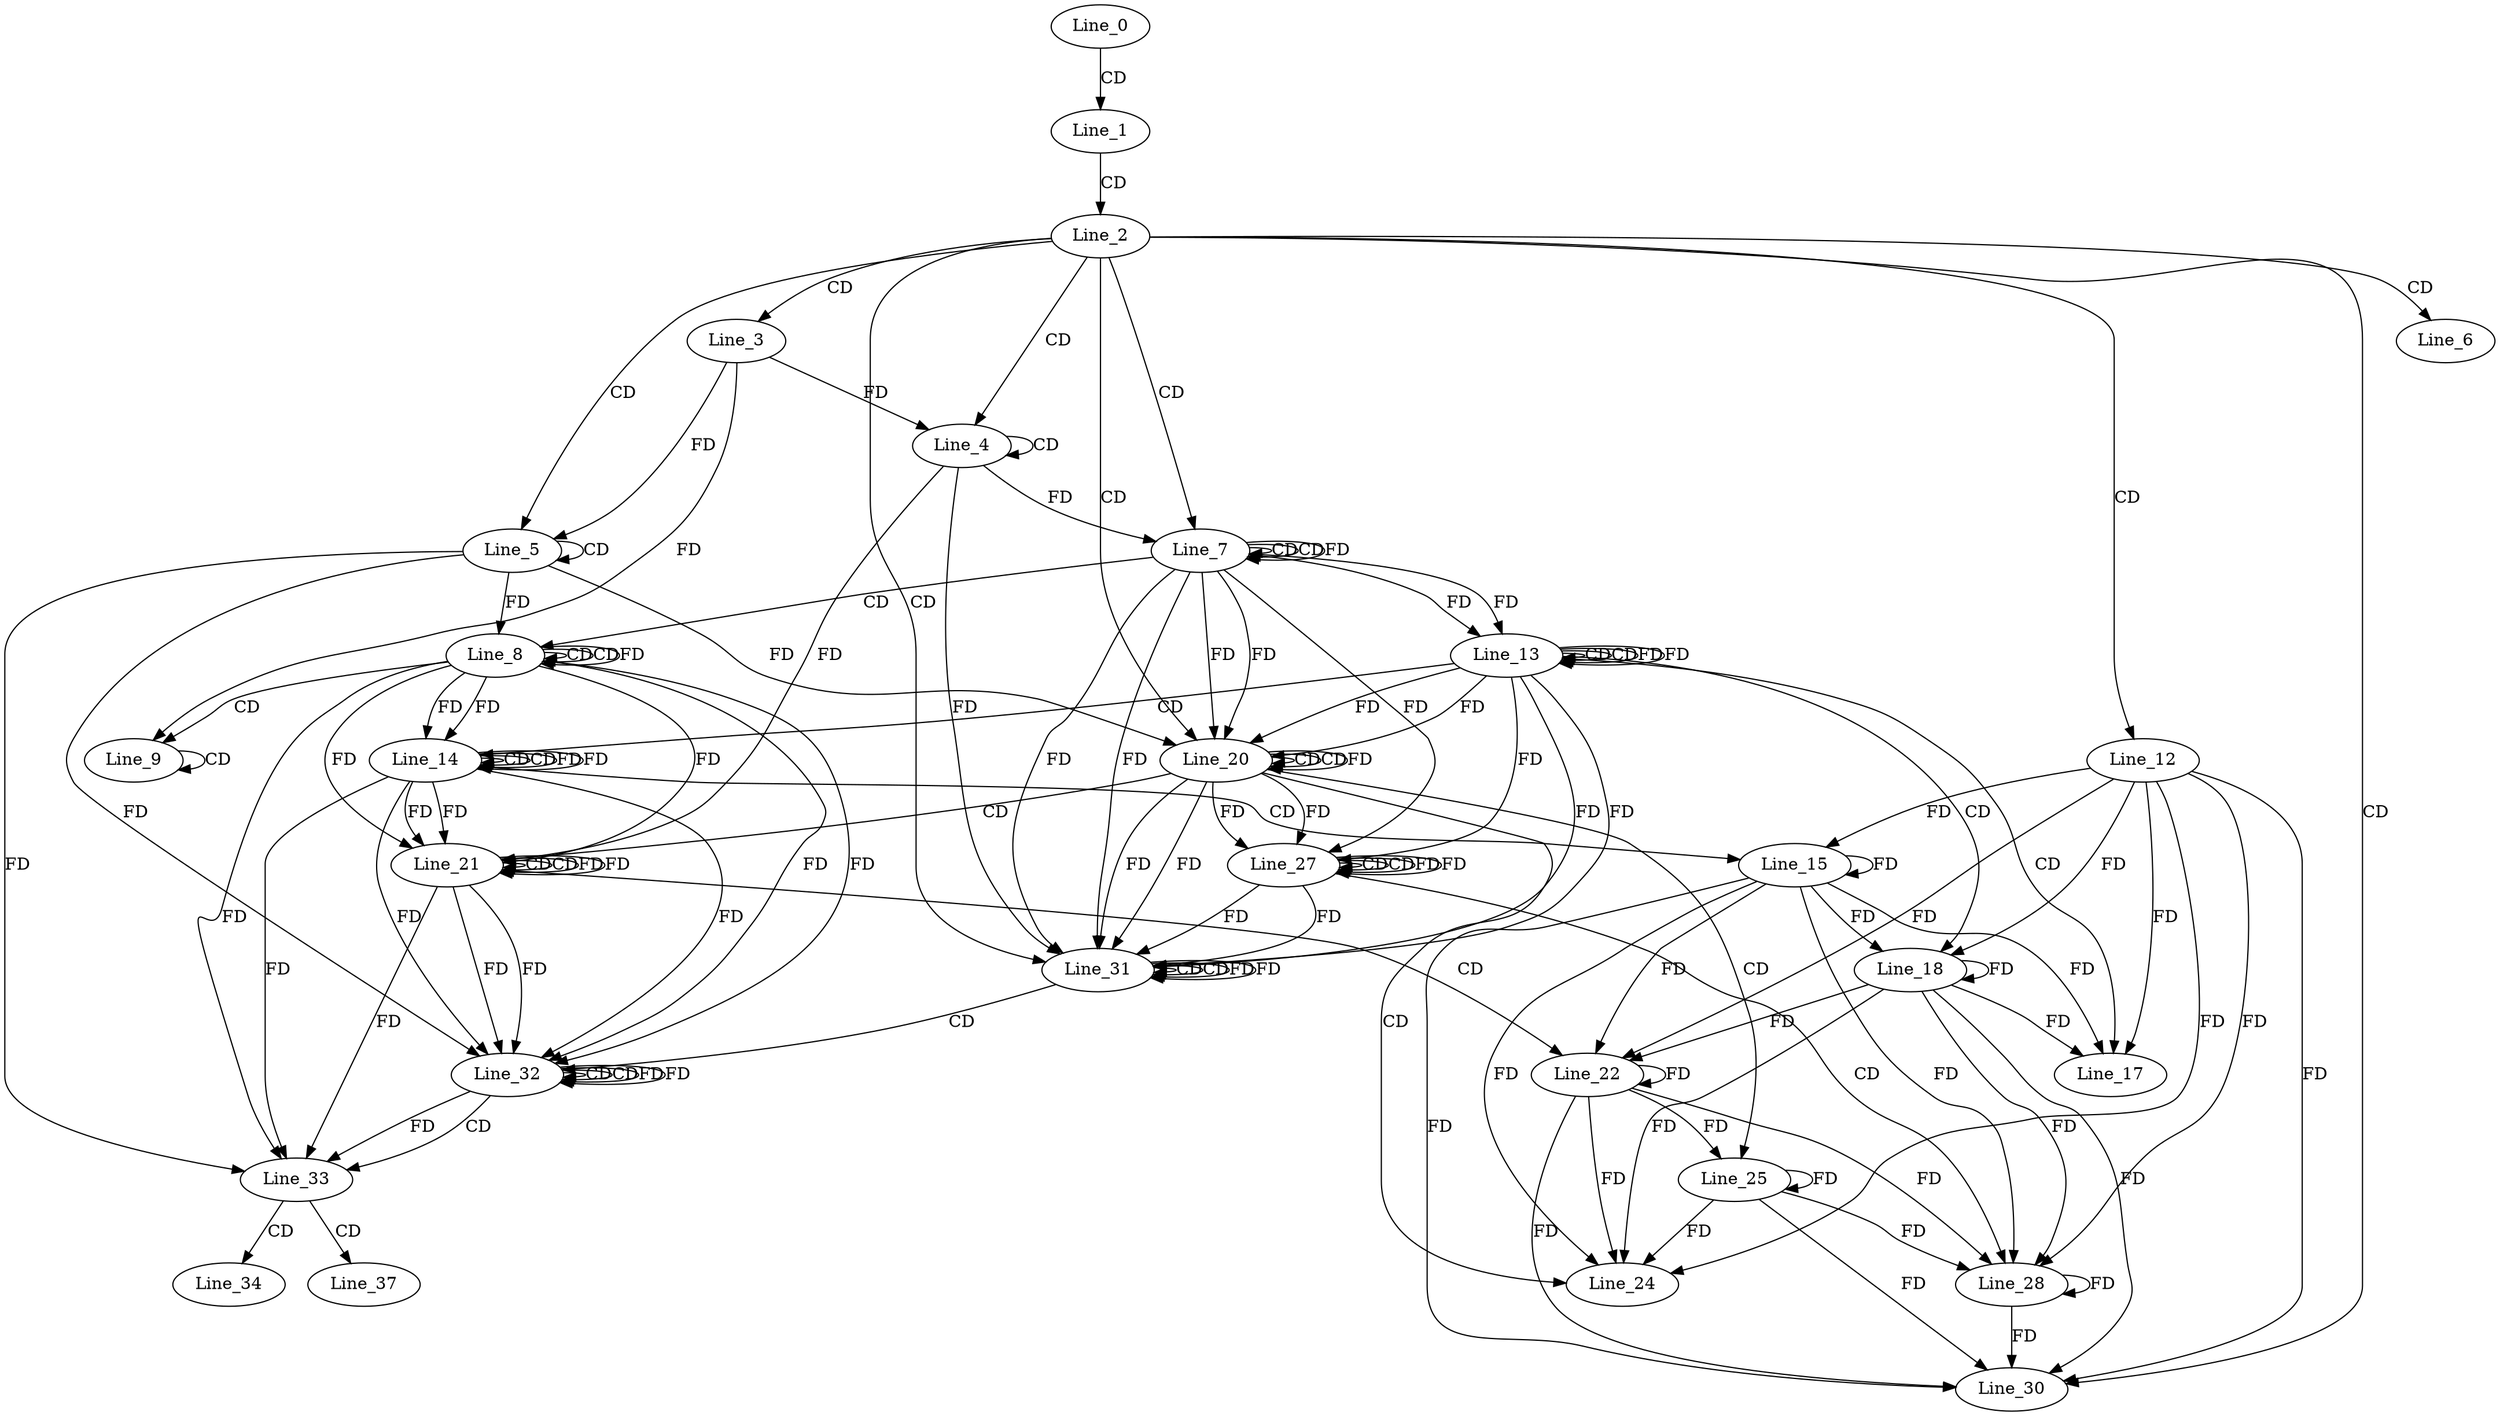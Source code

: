 digraph G {
  Line_0;
  Line_1;
  Line_2;
  Line_3;
  Line_4;
  Line_4;
  Line_5;
  Line_5;
  Line_6;
  Line_7;
  Line_7;
  Line_7;
  Line_8;
  Line_8;
  Line_8;
  Line_9;
  Line_9;
  Line_12;
  Line_13;
  Line_13;
  Line_13;
  Line_14;
  Line_14;
  Line_14;
  Line_15;
  Line_17;
  Line_18;
  Line_20;
  Line_20;
  Line_20;
  Line_21;
  Line_21;
  Line_21;
  Line_22;
  Line_24;
  Line_25;
  Line_27;
  Line_27;
  Line_27;
  Line_28;
  Line_30;
  Line_31;
  Line_31;
  Line_31;
  Line_32;
  Line_32;
  Line_32;
  Line_33;
  Line_34;
  Line_37;
  Line_0 -> Line_1 [ label="CD" ];
  Line_1 -> Line_2 [ label="CD" ];
  Line_2 -> Line_3 [ label="CD" ];
  Line_2 -> Line_4 [ label="CD" ];
  Line_4 -> Line_4 [ label="CD" ];
  Line_3 -> Line_4 [ label="FD" ];
  Line_2 -> Line_5 [ label="CD" ];
  Line_5 -> Line_5 [ label="CD" ];
  Line_3 -> Line_5 [ label="FD" ];
  Line_2 -> Line_6 [ label="CD" ];
  Line_2 -> Line_7 [ label="CD" ];
  Line_7 -> Line_7 [ label="CD" ];
  Line_4 -> Line_7 [ label="FD" ];
  Line_7 -> Line_7 [ label="CD" ];
  Line_7 -> Line_7 [ label="FD" ];
  Line_7 -> Line_8 [ label="CD" ];
  Line_8 -> Line_8 [ label="CD" ];
  Line_5 -> Line_8 [ label="FD" ];
  Line_8 -> Line_8 [ label="CD" ];
  Line_8 -> Line_8 [ label="FD" ];
  Line_8 -> Line_9 [ label="CD" ];
  Line_9 -> Line_9 [ label="CD" ];
  Line_3 -> Line_9 [ label="FD" ];
  Line_2 -> Line_12 [ label="CD" ];
  Line_13 -> Line_13 [ label="CD" ];
  Line_7 -> Line_13 [ label="FD" ];
  Line_13 -> Line_13 [ label="CD" ];
  Line_13 -> Line_13 [ label="FD" ];
  Line_7 -> Line_13 [ label="FD" ];
  Line_13 -> Line_14 [ label="CD" ];
  Line_14 -> Line_14 [ label="CD" ];
  Line_8 -> Line_14 [ label="FD" ];
  Line_14 -> Line_14 [ label="CD" ];
  Line_14 -> Line_14 [ label="FD" ];
  Line_8 -> Line_14 [ label="FD" ];
  Line_14 -> Line_15 [ label="CD" ];
  Line_15 -> Line_15 [ label="FD" ];
  Line_12 -> Line_15 [ label="FD" ];
  Line_13 -> Line_17 [ label="CD" ];
  Line_15 -> Line_17 [ label="FD" ];
  Line_12 -> Line_17 [ label="FD" ];
  Line_13 -> Line_18 [ label="CD" ];
  Line_15 -> Line_18 [ label="FD" ];
  Line_18 -> Line_18 [ label="FD" ];
  Line_12 -> Line_18 [ label="FD" ];
  Line_2 -> Line_20 [ label="CD" ];
  Line_20 -> Line_20 [ label="CD" ];
  Line_13 -> Line_20 [ label="FD" ];
  Line_7 -> Line_20 [ label="FD" ];
  Line_5 -> Line_20 [ label="FD" ];
  Line_20 -> Line_20 [ label="CD" ];
  Line_20 -> Line_20 [ label="FD" ];
  Line_13 -> Line_20 [ label="FD" ];
  Line_7 -> Line_20 [ label="FD" ];
  Line_20 -> Line_21 [ label="CD" ];
  Line_21 -> Line_21 [ label="CD" ];
  Line_14 -> Line_21 [ label="FD" ];
  Line_8 -> Line_21 [ label="FD" ];
  Line_4 -> Line_21 [ label="FD" ];
  Line_21 -> Line_21 [ label="CD" ];
  Line_21 -> Line_21 [ label="FD" ];
  Line_14 -> Line_21 [ label="FD" ];
  Line_8 -> Line_21 [ label="FD" ];
  Line_21 -> Line_22 [ label="CD" ];
  Line_22 -> Line_22 [ label="FD" ];
  Line_15 -> Line_22 [ label="FD" ];
  Line_18 -> Line_22 [ label="FD" ];
  Line_12 -> Line_22 [ label="FD" ];
  Line_20 -> Line_24 [ label="CD" ];
  Line_22 -> Line_24 [ label="FD" ];
  Line_15 -> Line_24 [ label="FD" ];
  Line_18 -> Line_24 [ label="FD" ];
  Line_12 -> Line_24 [ label="FD" ];
  Line_20 -> Line_25 [ label="CD" ];
  Line_22 -> Line_25 [ label="FD" ];
  Line_25 -> Line_25 [ label="FD" ];
  Line_27 -> Line_27 [ label="CD" ];
  Line_20 -> Line_27 [ label="FD" ];
  Line_27 -> Line_27 [ label="CD" ];
  Line_27 -> Line_27 [ label="FD" ];
  Line_20 -> Line_27 [ label="FD" ];
  Line_13 -> Line_27 [ label="FD" ];
  Line_7 -> Line_27 [ label="FD" ];
  Line_27 -> Line_28 [ label="CD" ];
  Line_28 -> Line_28 [ label="FD" ];
  Line_22 -> Line_28 [ label="FD" ];
  Line_25 -> Line_28 [ label="FD" ];
  Line_15 -> Line_28 [ label="FD" ];
  Line_18 -> Line_28 [ label="FD" ];
  Line_12 -> Line_28 [ label="FD" ];
  Line_2 -> Line_30 [ label="CD" ];
  Line_28 -> Line_30 [ label="FD" ];
  Line_22 -> Line_30 [ label="FD" ];
  Line_25 -> Line_30 [ label="FD" ];
  Line_15 -> Line_30 [ label="FD" ];
  Line_18 -> Line_30 [ label="FD" ];
  Line_12 -> Line_30 [ label="FD" ];
  Line_2 -> Line_31 [ label="CD" ];
  Line_31 -> Line_31 [ label="CD" ];
  Line_27 -> Line_31 [ label="FD" ];
  Line_20 -> Line_31 [ label="FD" ];
  Line_13 -> Line_31 [ label="FD" ];
  Line_7 -> Line_31 [ label="FD" ];
  Line_4 -> Line_31 [ label="FD" ];
  Line_31 -> Line_31 [ label="CD" ];
  Line_31 -> Line_31 [ label="FD" ];
  Line_27 -> Line_31 [ label="FD" ];
  Line_20 -> Line_31 [ label="FD" ];
  Line_13 -> Line_31 [ label="FD" ];
  Line_7 -> Line_31 [ label="FD" ];
  Line_31 -> Line_32 [ label="CD" ];
  Line_32 -> Line_32 [ label="CD" ];
  Line_21 -> Line_32 [ label="FD" ];
  Line_14 -> Line_32 [ label="FD" ];
  Line_8 -> Line_32 [ label="FD" ];
  Line_5 -> Line_32 [ label="FD" ];
  Line_32 -> Line_32 [ label="CD" ];
  Line_32 -> Line_32 [ label="FD" ];
  Line_21 -> Line_32 [ label="FD" ];
  Line_14 -> Line_32 [ label="FD" ];
  Line_8 -> Line_32 [ label="FD" ];
  Line_32 -> Line_33 [ label="CD" ];
  Line_32 -> Line_33 [ label="FD" ];
  Line_21 -> Line_33 [ label="FD" ];
  Line_14 -> Line_33 [ label="FD" ];
  Line_8 -> Line_33 [ label="FD" ];
  Line_5 -> Line_33 [ label="FD" ];
  Line_33 -> Line_34 [ label="CD" ];
  Line_33 -> Line_37 [ label="CD" ];
  Line_13 -> Line_13 [ label="FD" ];
  Line_18 -> Line_17 [ label="FD" ];
  Line_14 -> Line_14 [ label="FD" ];
  Line_25 -> Line_24 [ label="FD" ];
  Line_21 -> Line_21 [ label="FD" ];
  Line_27 -> Line_27 [ label="FD" ];
  Line_31 -> Line_31 [ label="FD" ];
  Line_32 -> Line_32 [ label="FD" ];
}
